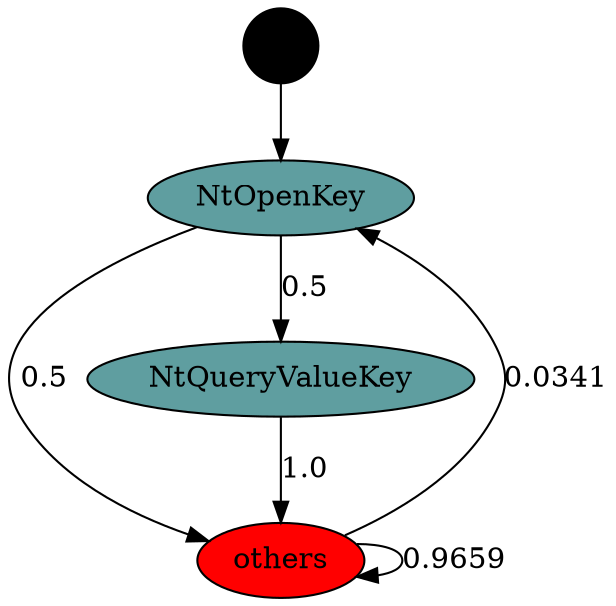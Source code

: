 digraph "./API_PER_CATEGORY/RegDeleteKeyEx.exe_2564_Registry_API_per_Category_Transition_Matrix" {
	NtOpenKey [label=NtOpenKey fillcolor=cadetblue style=filled]
	others [label=others fillcolor=red style=filled]
	NtOpenKey -> others [label=0.5]
	Start [label="" fillcolor=black fontcolor=white shape=circle style=filled]
	Start -> NtOpenKey
	NtOpenKey [label=NtOpenKey fillcolor=cadetblue style=filled]
	NtQueryValueKey [label=NtQueryValueKey fillcolor=cadetblue style=filled]
	NtOpenKey -> NtQueryValueKey [label=0.5]
	others [label=others fillcolor=red style=filled]
	NtOpenKey [label=NtOpenKey fillcolor=cadetblue style=filled]
	others -> NtOpenKey [label=0.0341]
	others [label=others fillcolor=red style=filled]
	others [label=others fillcolor=red style=filled]
	others -> others [label=0.9659]
	NtQueryValueKey [label=NtQueryValueKey fillcolor=cadetblue style=filled]
	others [label=others fillcolor=red style=filled]
	NtQueryValueKey -> others [label=1.0]
}
